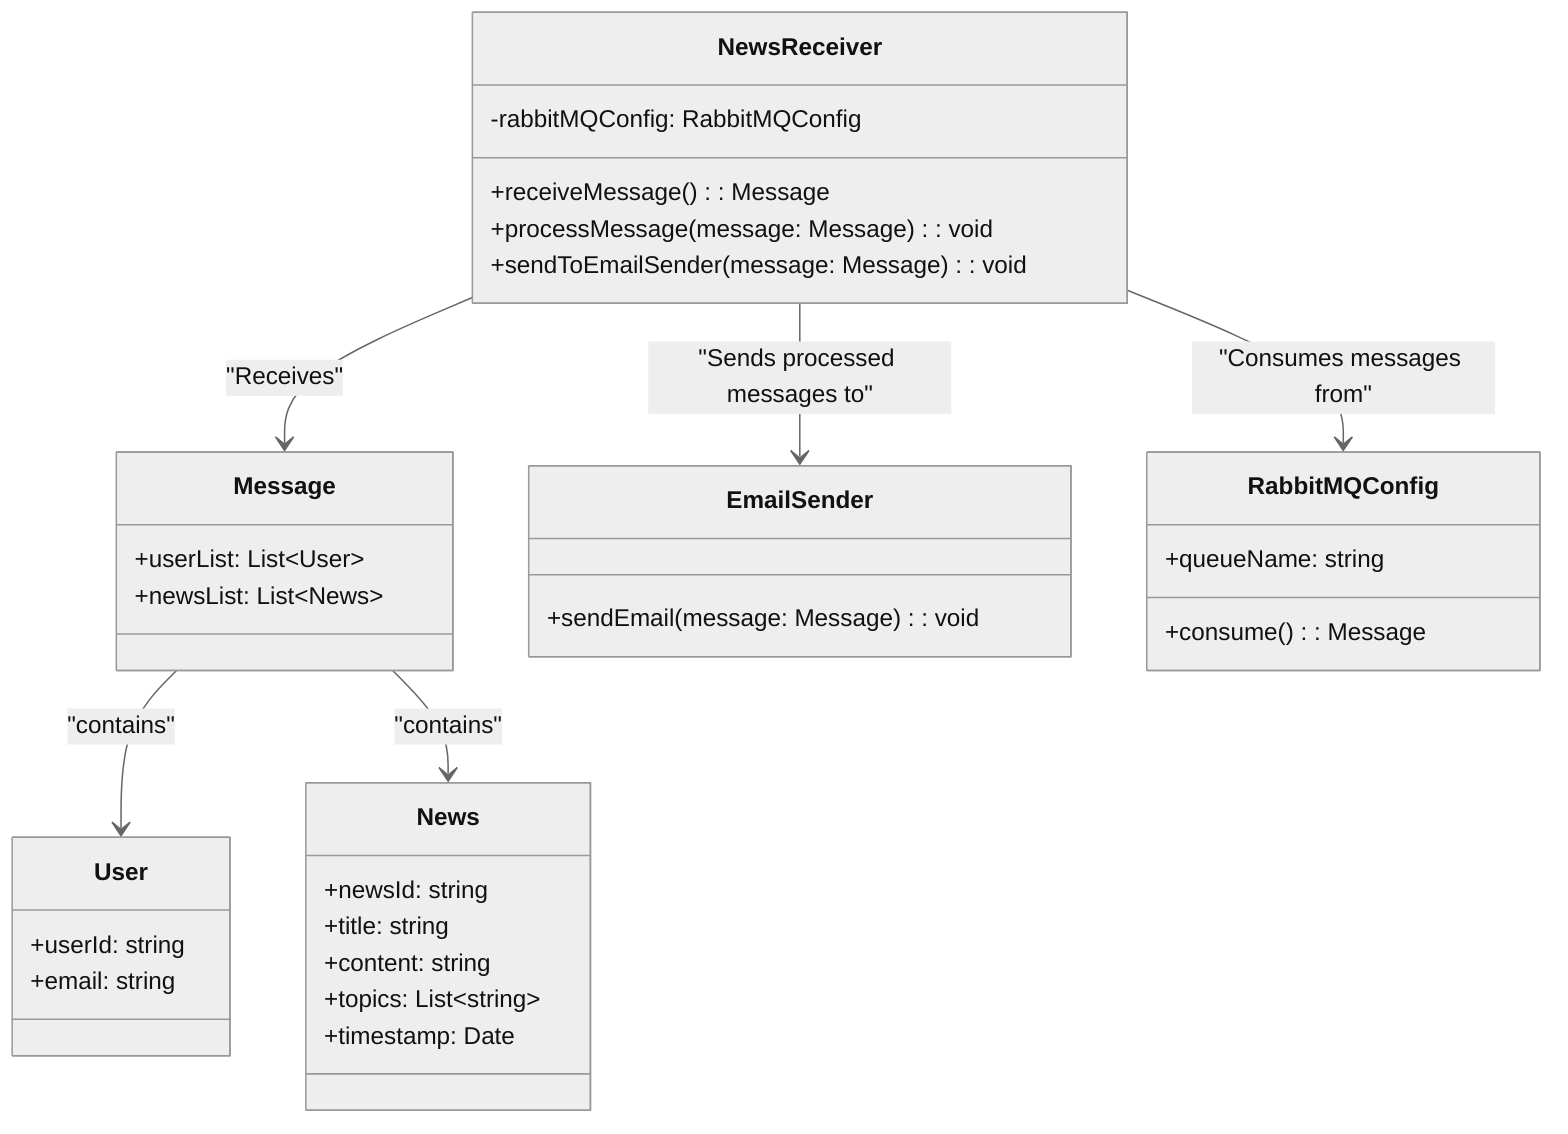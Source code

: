 %%{init: {"theme": "neutral"}}%%
classDiagram
    class NewsReceiver {
        -rabbitMQConfig: RabbitMQConfig
        +receiveMessage(): Message
        +processMessage(message: Message): void
        +sendToEmailSender(message: Message): void
    }

    class Message {
        +userList: List&lt;User&gt;
        +newsList: List&lt;News&gt;
    }

    class User {
        +userId: string
        +email: string
    }

    class News {
        +newsId: string
        +title: string
        +content: string
        +topics: List&lt;string&gt;
        +timestamp: Date
    }

    class EmailSender {
        +sendEmail(message: Message): void
    }

    class RabbitMQConfig {
        +queueName: string
        +consume(): Message
    }

    NewsReceiver --> Message : "Receives"
    NewsReceiver --> RabbitMQConfig : "Consumes messages from"
    NewsReceiver --> EmailSender : "Sends processed messages to"
    Message --> User : "contains"
    Message --> News : "contains"
